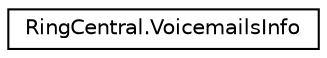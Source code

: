 digraph "Graphical Class Hierarchy"
{
 // LATEX_PDF_SIZE
  edge [fontname="Helvetica",fontsize="10",labelfontname="Helvetica",labelfontsize="10"];
  node [fontname="Helvetica",fontsize="10",shape=record];
  rankdir="LR";
  Node0 [label="RingCentral.VoicemailsInfo",height=0.2,width=0.4,color="black", fillcolor="white", style="filled",URL="$classRingCentral_1_1VoicemailsInfo.html",tooltip=" "];
}

